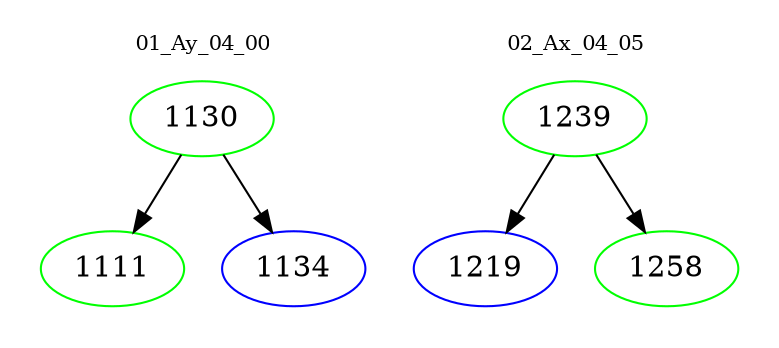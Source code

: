 digraph{
subgraph cluster_0 {
color = white
label = "01_Ay_04_00";
fontsize=10;
T0_1130 [label="1130", color="green"]
T0_1130 -> T0_1111 [color="black"]
T0_1111 [label="1111", color="green"]
T0_1130 -> T0_1134 [color="black"]
T0_1134 [label="1134", color="blue"]
}
subgraph cluster_1 {
color = white
label = "02_Ax_04_05";
fontsize=10;
T1_1239 [label="1239", color="green"]
T1_1239 -> T1_1219 [color="black"]
T1_1219 [label="1219", color="blue"]
T1_1239 -> T1_1258 [color="black"]
T1_1258 [label="1258", color="green"]
}
}
